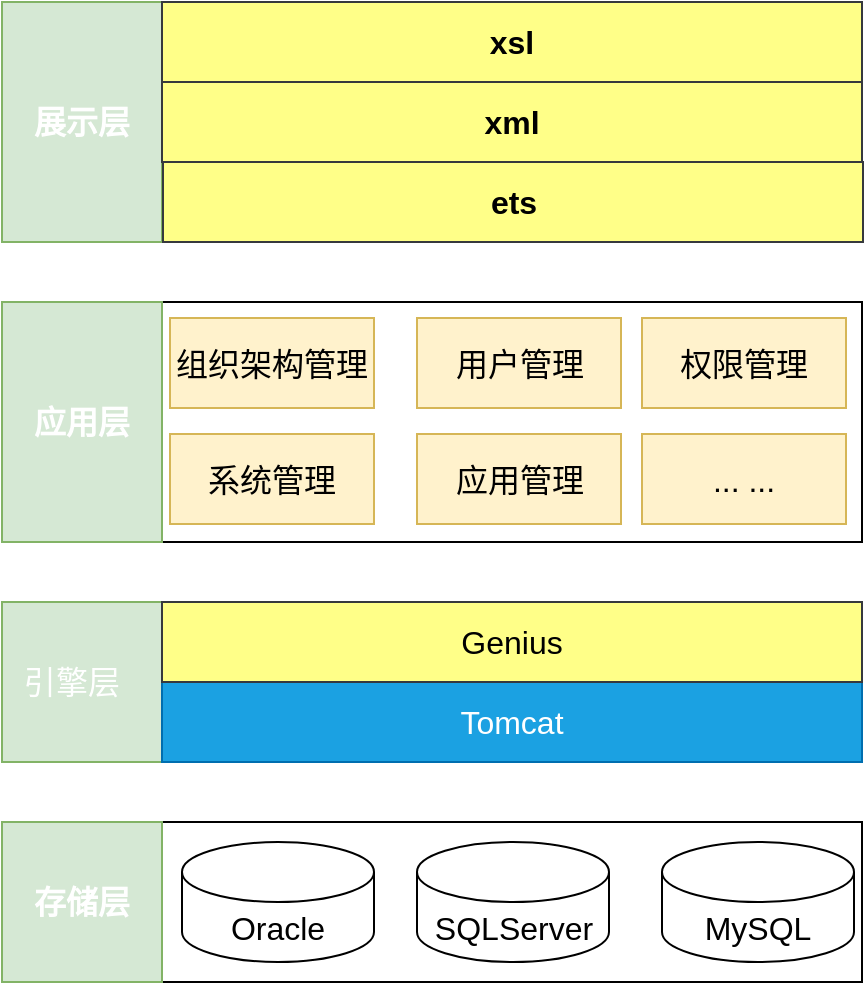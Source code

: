 <mxfile version="21.3.0" type="github">
  <diagram name="第 1 页" id="D3ajWMh-z9HwZhNk6nXG">
    <mxGraphModel dx="1055" dy="761" grid="1" gridSize="10" guides="1" tooltips="1" connect="1" arrows="1" fold="1" page="1" pageScale="1" pageWidth="827" pageHeight="1169" math="0" shadow="0">
      <root>
        <mxCell id="0" />
        <mxCell id="1" parent="0" />
        <mxCell id="sxUmogROJCtG7Z15o5Cg-4" value="" style="rounded=0;whiteSpace=wrap;html=1;fillColor=none;" vertex="1" parent="1">
          <mxGeometry x="120" y="470" width="430" height="80" as="geometry" />
        </mxCell>
        <mxCell id="sxUmogROJCtG7Z15o5Cg-5" value="" style="rounded=0;whiteSpace=wrap;html=1;fillColor=#d5e8d4;strokeColor=#82b366;" vertex="1" parent="1">
          <mxGeometry x="120" y="470" width="80" height="80" as="geometry" />
        </mxCell>
        <mxCell id="sxUmogROJCtG7Z15o5Cg-2" value="&lt;font style=&quot;font-size: 16px;&quot; color=&quot;#ffffff&quot;&gt;&lt;b&gt;存储层&lt;/b&gt;&lt;/font&gt;" style="text;html=1;strokeColor=none;fillColor=none;align=center;verticalAlign=middle;whiteSpace=wrap;rounded=0;" vertex="1" parent="1">
          <mxGeometry x="130" y="495" width="60" height="30" as="geometry" />
        </mxCell>
        <mxCell id="sxUmogROJCtG7Z15o5Cg-7" value="&lt;font style=&quot;font-size: 16px;&quot;&gt;Oracle&lt;/font&gt;" style="shape=cylinder3;whiteSpace=wrap;html=1;boundedLbl=1;backgroundOutline=1;size=15;" vertex="1" parent="1">
          <mxGeometry x="210" y="480" width="96" height="60" as="geometry" />
        </mxCell>
        <mxCell id="sxUmogROJCtG7Z15o5Cg-8" value="&lt;font style=&quot;font-size: 16px;&quot;&gt;SQLServer&lt;/font&gt;" style="shape=cylinder3;whiteSpace=wrap;html=1;boundedLbl=1;backgroundOutline=1;size=15;" vertex="1" parent="1">
          <mxGeometry x="327.5" y="480" width="96" height="60" as="geometry" />
        </mxCell>
        <mxCell id="sxUmogROJCtG7Z15o5Cg-9" value="&lt;font style=&quot;font-size: 16px;&quot;&gt;MySQL&lt;/font&gt;" style="shape=cylinder3;whiteSpace=wrap;html=1;boundedLbl=1;backgroundOutline=1;size=15;" vertex="1" parent="1">
          <mxGeometry x="450" y="480" width="96" height="60" as="geometry" />
        </mxCell>
        <mxCell id="sxUmogROJCtG7Z15o5Cg-10" value="" style="rounded=0;whiteSpace=wrap;html=1;fillColor=none;" vertex="1" parent="1">
          <mxGeometry x="120" y="360" width="430" height="80" as="geometry" />
        </mxCell>
        <mxCell id="sxUmogROJCtG7Z15o5Cg-11" value="" style="rounded=0;whiteSpace=wrap;html=1;fillColor=#d5e8d4;strokeColor=#82b366;" vertex="1" parent="1">
          <mxGeometry x="120" y="360" width="80" height="80" as="geometry" />
        </mxCell>
        <mxCell id="sxUmogROJCtG7Z15o5Cg-12" value="&lt;font color=&quot;#ffffff&quot; style=&quot;font-size: 16px;&quot;&gt;引擎层&lt;/font&gt;" style="text;html=1;strokeColor=none;fillColor=none;align=center;verticalAlign=middle;whiteSpace=wrap;rounded=0;" vertex="1" parent="1">
          <mxGeometry x="120" y="385" width="70" height="30" as="geometry" />
        </mxCell>
        <mxCell id="sxUmogROJCtG7Z15o5Cg-13" value="&lt;font style=&quot;font-size: 16px;&quot;&gt;Tomcat&lt;/font&gt;" style="rounded=0;whiteSpace=wrap;html=1;fillColor=#1ba1e2;fontColor=#ffffff;strokeColor=#006EAF;" vertex="1" parent="1">
          <mxGeometry x="200" y="400" width="350" height="40" as="geometry" />
        </mxCell>
        <mxCell id="sxUmogROJCtG7Z15o5Cg-14" value="&lt;font style=&quot;font-size: 16px;&quot;&gt;Genius&lt;/font&gt;" style="rounded=0;whiteSpace=wrap;html=1;fillColor=#ffff88;strokeColor=#36393d;" vertex="1" parent="1">
          <mxGeometry x="200" y="360" width="350" height="40" as="geometry" />
        </mxCell>
        <mxCell id="sxUmogROJCtG7Z15o5Cg-18" value="" style="rounded=0;whiteSpace=wrap;html=1;fillColor=none;" vertex="1" parent="1">
          <mxGeometry x="120" y="60" width="430" height="120" as="geometry" />
        </mxCell>
        <mxCell id="sxUmogROJCtG7Z15o5Cg-19" value="" style="rounded=0;whiteSpace=wrap;html=1;fillColor=#d5e8d4;strokeColor=#82b366;" vertex="1" parent="1">
          <mxGeometry x="120" y="60" width="80" height="120" as="geometry" />
        </mxCell>
        <mxCell id="sxUmogROJCtG7Z15o5Cg-20" value="&lt;font style=&quot;font-size: 16px;&quot; color=&quot;#ffffff&quot;&gt;&lt;b&gt;展示层&lt;/b&gt;&lt;/font&gt;" style="text;html=1;strokeColor=none;fillColor=none;align=center;verticalAlign=middle;whiteSpace=wrap;rounded=0;" vertex="1" parent="1">
          <mxGeometry x="130" y="105" width="60" height="30" as="geometry" />
        </mxCell>
        <mxCell id="sxUmogROJCtG7Z15o5Cg-21" value="&lt;font style=&quot;font-size: 16px;&quot;&gt;&lt;b&gt;ets&lt;/b&gt;&lt;/font&gt;" style="rounded=0;whiteSpace=wrap;html=1;fillColor=#ffff88;strokeColor=#36393d;" vertex="1" parent="1">
          <mxGeometry x="200.5" y="140" width="350" height="40" as="geometry" />
        </mxCell>
        <mxCell id="sxUmogROJCtG7Z15o5Cg-22" value="&lt;font style=&quot;font-size: 16px;&quot;&gt;&lt;b&gt;xml&lt;/b&gt;&lt;/font&gt;" style="rounded=0;whiteSpace=wrap;html=1;fillColor=#ffff88;strokeColor=#36393d;" vertex="1" parent="1">
          <mxGeometry x="200" y="100" width="350" height="40" as="geometry" />
        </mxCell>
        <mxCell id="sxUmogROJCtG7Z15o5Cg-23" value="&lt;font style=&quot;font-size: 16px;&quot;&gt;&lt;b&gt;xsl&lt;/b&gt;&lt;/font&gt;" style="rounded=0;whiteSpace=wrap;html=1;fillColor=#ffff88;strokeColor=#36393d;" vertex="1" parent="1">
          <mxGeometry x="200" y="60" width="350" height="40" as="geometry" />
        </mxCell>
        <mxCell id="sxUmogROJCtG7Z15o5Cg-30" value="" style="rounded=0;whiteSpace=wrap;html=1;fillColor=none;" vertex="1" parent="1">
          <mxGeometry x="120" y="210" width="430" height="120" as="geometry" />
        </mxCell>
        <mxCell id="sxUmogROJCtG7Z15o5Cg-31" value="" style="rounded=0;whiteSpace=wrap;html=1;fillColor=#d5e8d4;strokeColor=#82b366;" vertex="1" parent="1">
          <mxGeometry x="120" y="210" width="80" height="120" as="geometry" />
        </mxCell>
        <mxCell id="sxUmogROJCtG7Z15o5Cg-32" value="&lt;font style=&quot;font-size: 16px;&quot; color=&quot;#ffffff&quot;&gt;&lt;b&gt;应用层&lt;/b&gt;&lt;/font&gt;" style="text;html=1;strokeColor=none;fillColor=none;align=center;verticalAlign=middle;whiteSpace=wrap;rounded=0;" vertex="1" parent="1">
          <mxGeometry x="130" y="255" width="60" height="30" as="geometry" />
        </mxCell>
        <mxCell id="sxUmogROJCtG7Z15o5Cg-36" value="&lt;font style=&quot;font-size: 16px;&quot;&gt;组织架构管理&lt;/font&gt;" style="rounded=0;whiteSpace=wrap;html=1;fillColor=#fff2cc;strokeColor=#d6b656;" vertex="1" parent="1">
          <mxGeometry x="204" y="218" width="102" height="45" as="geometry" />
        </mxCell>
        <mxCell id="sxUmogROJCtG7Z15o5Cg-37" value="&lt;font style=&quot;font-size: 16px;&quot;&gt;系统管理&lt;/font&gt;" style="rounded=0;whiteSpace=wrap;html=1;fillColor=#fff2cc;strokeColor=#d6b656;" vertex="1" parent="1">
          <mxGeometry x="204" y="276" width="102" height="45" as="geometry" />
        </mxCell>
        <mxCell id="sxUmogROJCtG7Z15o5Cg-39" value="&lt;font style=&quot;font-size: 16px;&quot;&gt;用户管理&lt;/font&gt;" style="rounded=0;whiteSpace=wrap;html=1;fillColor=#fff2cc;strokeColor=#d6b656;" vertex="1" parent="1">
          <mxGeometry x="327.5" y="218" width="102" height="45" as="geometry" />
        </mxCell>
        <mxCell id="sxUmogROJCtG7Z15o5Cg-40" value="&lt;font style=&quot;font-size: 16px;&quot;&gt;权限管理&lt;/font&gt;" style="rounded=0;whiteSpace=wrap;html=1;fillColor=#fff2cc;strokeColor=#d6b656;" vertex="1" parent="1">
          <mxGeometry x="440" y="218" width="102" height="45" as="geometry" />
        </mxCell>
        <mxCell id="sxUmogROJCtG7Z15o5Cg-41" value="&lt;font style=&quot;font-size: 16px;&quot;&gt;应用管理&lt;/font&gt;" style="rounded=0;whiteSpace=wrap;html=1;fillColor=#fff2cc;strokeColor=#d6b656;" vertex="1" parent="1">
          <mxGeometry x="327.5" y="276" width="102" height="45" as="geometry" />
        </mxCell>
        <mxCell id="sxUmogROJCtG7Z15o5Cg-42" value="&lt;font style=&quot;font-size: 16px;&quot;&gt;... ...&lt;/font&gt;" style="rounded=0;whiteSpace=wrap;html=1;fillColor=#fff2cc;strokeColor=#d6b656;" vertex="1" parent="1">
          <mxGeometry x="440" y="276" width="102" height="45" as="geometry" />
        </mxCell>
      </root>
    </mxGraphModel>
  </diagram>
</mxfile>
